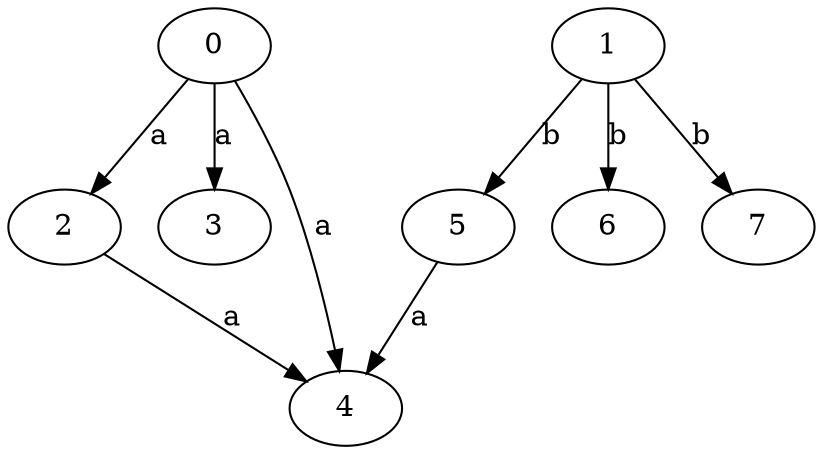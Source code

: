 strict digraph  {
2;
3;
4;
0;
1;
5;
6;
7;
2 -> 4  [label=a];
0 -> 2  [label=a];
0 -> 3  [label=a];
0 -> 4  [label=a];
1 -> 5  [label=b];
1 -> 6  [label=b];
1 -> 7  [label=b];
5 -> 4  [label=a];
}
